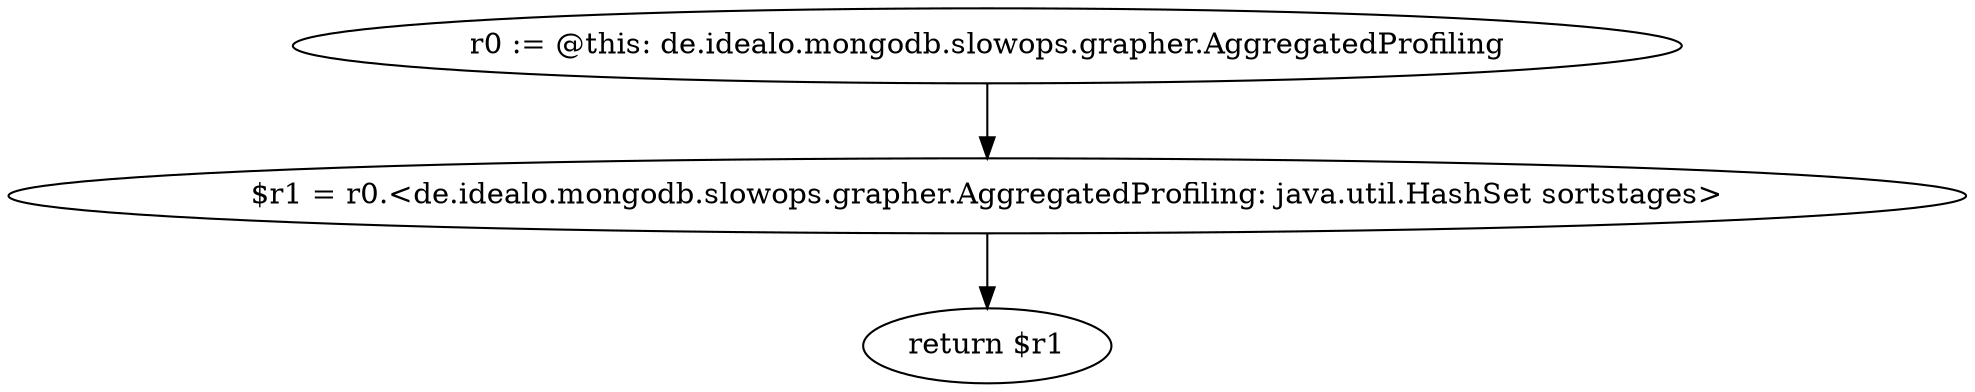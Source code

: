 digraph "unitGraph" {
    "r0 := @this: de.idealo.mongodb.slowops.grapher.AggregatedProfiling"
    "$r1 = r0.<de.idealo.mongodb.slowops.grapher.AggregatedProfiling: java.util.HashSet sortstages>"
    "return $r1"
    "r0 := @this: de.idealo.mongodb.slowops.grapher.AggregatedProfiling"->"$r1 = r0.<de.idealo.mongodb.slowops.grapher.AggregatedProfiling: java.util.HashSet sortstages>";
    "$r1 = r0.<de.idealo.mongodb.slowops.grapher.AggregatedProfiling: java.util.HashSet sortstages>"->"return $r1";
}
